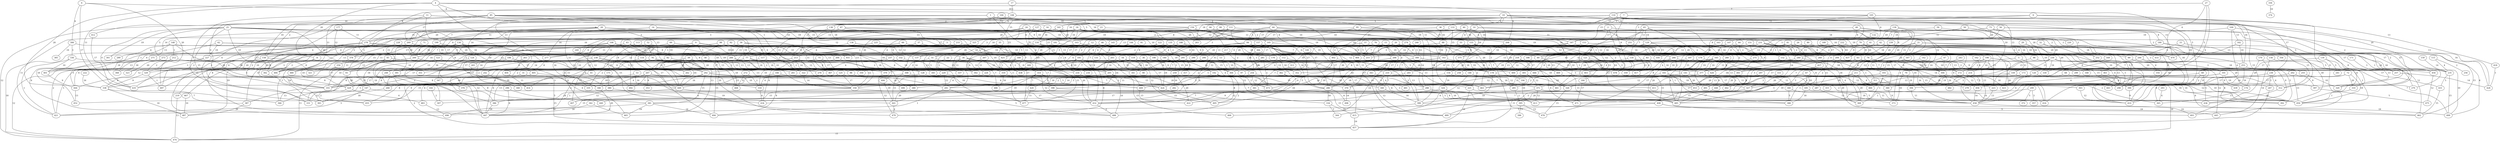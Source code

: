 graph G {
    "121" -- "257" [label="7"];
    "88" -- "143" [label="1"];
    "160" -- "477" [label="15"];
    "338" -- "487" [label="16"];
    "31" -- "268" [label="6"];
    "198" -- "474" [label="11"];
    "25" -- "145" [label="7"];
    "107" -- "186" [label="7"];
    "46" -- "280" [label="5"];
    "19" -- "132" [label="8"];
    "114" -- "494" [label="15"];
    "223" -- "458" [label="13"];
    "70" -- "373" [label="16"];
    "203" -- "259" [label="14"];
    "362" -- "495" [label="18"];
    "28" -- "199" [label="11"];
    "38" -- "103" [label="17"];
    "18" -- "283" [label="20"];
    "278" -- "355" [label="3"];
    "62" -- "227" [label="19"];
    "157" -- "284" [label="10"];
    "151" -- "442" [label="14"];
    "314" -- "432" [label="12"];
    "454" -- "475" [label="12"];
    "6" -- "497" [label="20"];
    "164" -- "307" [label="2"];
    "148" -- "301" [label="6"];
    "51" -- "400" [label="9"];
    "75" -- "128" [label="17"];
    "404" -- "414" [label="11"];
    "150" -- "181" [label="8"];
    "66" -- "93" [label="15"];
    "14" -- "406" [label="4"];
    "52" -- "223" [label="13"];
    "384" -- "473" [label="6"];
    "27" -- "458" [label="4"];
    "212" -- "454" [label="10"];
    "20" -- "275" [label="7"];
    "101" -- "388" [label="3"];
    "61" -- "429" [label="16"];
    "286" -- "432" [label="12"];
    "258" -- "443" [label="1"];
    "239" -- "416" [label="13"];
    "119" -- "407" [label="13"];
    "83" -- "235" [label="2"];
    "449" -- "452" [label="14"];
    "379" -- "479" [label="12"];
    "84" -- "114" [label="19"];
    "158" -- "258" [label="2"];
    "100" -- "111" [label="2"];
    "207" -- "492" [label="1"];
    "155" -- "196" [label="14"];
    "318" -- "434" [label="8"];
    "161" -- "420" [label="10"];
    "122" -- "477" [label="3"];
    "165" -- "285" [label="8"];
    "259" -- "270" [label="15"];
    "63" -- "319" [label="4"];
    "108" -- "470" [label="15"];
    "292" -- "381" [label="15"];
    "398" -- "496" [label="15"];
    "190" -- "221" [label="2"];
    "417" -- "463" [label="2"];
    "329" -- "338" [label="9"];
    "179" -- "379" [label="17"];
    "151" -- "240" [label="3"];
    "177" -- "378" [label="12"];
    "178" -- "298" [label="18"];
    "94" -- "149" [label="4"];
    "209" -- "357" [label="3"];
    "221" -- "457" [label="16"];
    "35" -- "51" [label="20"];
    "397" -- "475" [label="5"];
    "218" -- "400" [label="17"];
    "30" -- "302" [label="19"];
    "278" -- "451" [label="17"];
    "245" -- "288" [label="13"];
    "141" -- "453" [label="20"];
    "240" -- "327" [label="13"];
    "171" -- "257" [label="3"];
    "363" -- "394" [label="6"];
    "11" -- "463" [label="16"];
    "44" -- "129" [label="16"];
    "36" -- "399" [label="4"];
    "86" -- "202" [label="20"];
    "118" -- "255" [label="9"];
    "2" -- "478" [label="20"];
    "42" -- "252" [label="18"];
    "111" -- "140" [label="3"];
    "230" -- "393" [label="15"];
    "181" -- "266" [label="6"];
    "235" -- "499" [label="15"];
    "60" -- "436" [label="5"];
    "50" -- "107" [label="11"];
    "108" -- "269" [label="8"];
    "274" -- "296" [label="14"];
    "0" -- "307" [label="17"];
    "108" -- "158" [label="2"];
    "2" -- "224" [label="15"];
    "9" -- "445" [label="9"];
    "429" -- "483" [label="4"];
    "127" -- "421" [label="11"];
    "44" -- "113" [label="19"];
    "236" -- "312" [label="6"];
    "133" -- "143" [label="15"];
    "310" -- "450" [label="1"];
    "431" -- "462" [label="15"];
    "3" -- "346" [label="16"];
    "237" -- "242" [label="11"];
    "143" -- "154" [label="11"];
    "237" -- "446" [label="2"];
    "152" -- "210" [label="18"];
    "7" -- "38" [label="13"];
    "4" -- "358" [label="13"];
    "116" -- "190" [label="15"];
    "121" -- "441" [label="6"];
    "138" -- "233" [label="18"];
    "175" -- "380" [label="3"];
    "62" -- "388" [label="11"];
    "212" -- "474" [label="12"];
    "3" -- "433" [label="14"];
    "200" -- "480" [label="13"];
    "166" -- "455" [label="8"];
    "117" -- "205" [label="12"];
    "232" -- "288" [label="13"];
    "133" -- "153" [label="11"];
    "266" -- "367" [label="13"];
    "28" -- "278" [label="11"];
    "42" -- "121" [label="9"];
    "165" -- "183" [label="19"];
    "45" -- "96" [label="12"];
    "38" -- "310" [label="2"];
    "18" -- "215" [label="19"];
    "64" -- "316" [label="12"];
    "122" -- "286" [label="3"];
    "209" -- "413" [label="1"];
    "28" -- "389" [label="2"];
    "112" -- "141" [label="16"];
    "140" -- "364" [label="13"];
    "162" -- "172" [label="4"];
    "204" -- "450" [label="1"];
    "207" -- "380" [label="4"];
    "160" -- "499" [label="10"];
    "120" -- "371" [label="20"];
    "14" -- "449" [label="11"];
    "244" -- "443" [label="16"];
    "334" -- "344" [label="3"];
    "116" -- "227" [label="4"];
    "88" -- "281" [label="14"];
    "36" -- "424" [label="17"];
    "329" -- "497" [label="1"];
    "177" -- "278" [label="11"];
    "247" -- "457" [label="2"];
    "267" -- "438" [label="8"];
    "182" -- "470" [label="13"];
    "281" -- "401" [label="4"];
    "6" -- "366" [label="17"];
    "135" -- "290" [label="1"];
    "56" -- "270" [label="15"];
    "140" -- "305" [label="19"];
    "408" -- "489" [label="5"];
    "124" -- "366" [label="1"];
    "3" -- "200" [label="6"];
    "195" -- "215" [label="19"];
    "119" -- "255" [label="18"];
    "7" -- "418" [label="13"];
    "54" -- "447" [label="6"];
    "119" -- "235" [label="13"];
    "120" -- "460" [label="5"];
    "15" -- "410" [label="3"];
    "60" -- "390" [label="2"];
    "100" -- "138" [label="12"];
    "371" -- "450" [label="14"];
    "233" -- "363" [label="20"];
    "67" -- "340" [label="18"];
    "145" -- "492" [label="11"];
    "19" -- "478" [label="9"];
    "0" -- "479" [label="10"];
    "16" -- "116" [label="16"];
    "291" -- "488" [label="5"];
    "118" -- "322" [label="4"];
    "286" -- "498" [label="8"];
    "308" -- "441" [label="11"];
    "429" -- "455" [label="2"];
    "34" -- "319" [label="11"];
    "203" -- "398" [label="14"];
    "58" -- "350" [label="13"];
    "227" -- "338" [label="12"];
    "129" -- "352" [label="1"];
    "65" -- "143" [label="19"];
    "18" -- "359" [label="12"];
    "108" -- "138" [label="6"];
    "355" -- "366" [label="13"];
    "112" -- "345" [label="12"];
    "76" -- "456" [label="14"];
    "25" -- "351" [label="20"];
    "39" -- "398" [label="7"];
    "20" -- "343" [label="3"];
    "124" -- "314" [label="2"];
    "243" -- "304" [label="7"];
    "134" -- "200" [label="14"];
    "122" -- "213" [label="17"];
    "444" -- "452" [label="13"];
    "172" -- "423" [label="16"];
    "46" -- "158" [label="5"];
    "378" -- "383" [label="14"];
    "115" -- "235" [label="4"];
    "195" -- "362" [label="17"];
    "95" -- "128" [label="20"];
    "191" -- "192" [label="11"];
    "300" -- "432" [label="19"];
    "54" -- "370" [label="4"];
    "217" -- "254" [label="2"];
    "405" -- "488" [label="19"];
    "417" -- "442" [label="8"];
    "87" -- "295" [label="10"];
    "87" -- "447" [label="8"];
    "135" -- "425" [label="2"];
    "19" -- "235" [label="20"];
    "286" -- "334" [label="18"];
    "131" -- "205" [label="8"];
    "113" -- "447" [label="8"];
    "173" -- "327" [label="13"];
    "358" -- "432" [label="17"];
    "159" -- "235" [label="14"];
    "85" -- "412" [label="10"];
    "165" -- "485" [label="20"];
    "178" -- "285" [label="16"];
    "336" -- "421" [label="1"];
    "153" -- "192" [label="6"];
    "27" -- "433" [label="6"];
    "135" -- "497" [label="10"];
    "202" -- "397" [label="9"];
    "236" -- "247" [label="3"];
    "292" -- "450" [label="14"];
    "77" -- "207" [label="9"];
    "19" -- "438" [label="16"];
    "111" -- "224" [label="5"];
    "136" -- "449" [label="19"];
    "346" -- "447" [label="20"];
    "230" -- "355" [label="2"];
    "111" -- "393" [label="13"];
    "190" -- "259" [label="18"];
    "110" -- "161" [label="5"];
    "125" -- "457" [label="2"];
    "39" -- "380" [label="15"];
    "111" -- "286" [label="17"];
    "148" -- "386" [label="6"];
    "11" -- "16" [label="3"];
    "94" -- "195" [label="2"];
    "88" -- "470" [label="16"];
    "192" -- "488" [label="2"];
    "87" -- "208" [label="14"];
    "297" -- "298" [label="12"];
    "382" -- "429" [label="8"];
    "61" -- "398" [label="10"];
    "157" -- "464" [label="6"];
    "188" -- "477" [label="17"];
    "402" -- "403" [label="19"];
    "104" -- "374" [label="10"];
    "206" -- "326" [label="10"];
    "324" -- "381" [label="15"];
    "129" -- "152" [label="2"];
    "81" -- "425" [label="16"];
    "84" -- "288" [label="11"];
    "324" -- "416" [label="15"];
    "109" -- "454" [label="2"];
    "21" -- "485" [label="2"];
    "18" -- "425" [label="15"];
    "190" -- "424" [label="19"];
    "24" -- "414" [label="2"];
    "225" -- "281" [label="13"];
    "92" -- "266" [label="20"];
    "10" -- "350" [label="11"];
    "19" -- "325" [label="15"];
    "127" -- "384" [label="10"];
    "259" -- "282" [label="16"];
    "0" -- "58" [label="1"];
    "138" -- "237" [label="12"];
    "27" -- "315" [label="5"];
    "50" -- "252" [label="3"];
    "295" -- "478" [label="19"];
    "0" -- "219" [label="6"];
    "209" -- "372" [label="5"];
    "28" -- "304" [label="5"];
    "45" -- "386" [label="19"];
    "46" -- "358" [label="17"];
    "238" -- "394" [label="10"];
    "195" -- "358" [label="18"];
    "34" -- "432" [label="20"];
    "99" -- "186" [label="16"];
    "139" -- "377" [label="3"];
    "343" -- "358" [label="11"];
    "207" -- "287" [label="2"];
    "46" -- "458" [label="9"];
    "336" -- "401" [label="10"];
    "9" -- "187" [label="15"];
    "56" -- "179" [label="5"];
    "63" -- "299" [label="4"];
    "361" -- "407" [label="7"];
    "207" -- "221" [label="20"];
    "312" -- "436" [label="19"];
    "278" -- "497" [label="3"];
    "360" -- "373" [label="9"];
    "100" -- "114" [label="3"];
    "154" -- "358" [label="5"];
    "193" -- "326" [label="13"];
    "145" -- "390" [label="5"];
    "14" -- "181" [label="14"];
    "57" -- "288" [label="14"];
    "150" -- "155" [label="10"];
    "63" -- "229" [label="1"];
    "155" -- "389" [label="8"];
    "334" -- "415" [label="14"];
    "110" -- "172" [label="10"];
    "295" -- "341" [label="7"];
    "4" -- "338" [label="20"];
    "21" -- "49" [label="1"];
    "314" -- "407" [label="19"];
    "85" -- "158" [label="19"];
    "28" -- "277" [label="14"];
    "65" -- "370" [label="13"];
    "185" -- "388" [label="16"];
    "43" -- "96" [label="8"];
    "77" -- "329" [label="8"];
    "264" -- "292" [label="15"];
    "190" -- "311" [label="3"];
    "67" -- "411" [label="20"];
    "196" -- "458" [label="13"];
    "110" -- "206" [label="17"];
    "163" -- "238" [label="4"];
    "100" -- "277" [label="13"];
    "77" -- "229" [label="2"];
    "73" -- "417" [label="13"];
    "83" -- "291" [label="2"];
    "229" -- "473" [label="7"];
    "469" -- "485" [label="11"];
    "57" -- "137" [label="9"];
    "49" -- "305" [label="13"];
    "62" -- "451" [label="19"];
    "81" -- "257" [label="17"];
    "31" -- "457" [label="15"];
    "17" -- "208" [label="9"];
    "71" -- "200" [label="19"];
    "190" -- "272" [label="14"];
    "129" -- "316" [label="15"];
    "120" -- "312" [label="7"];
    "235" -- "431" [label="5"];
    "105" -- "161" [label="1"];
    "37" -- "49" [label="2"];
    "300" -- "426" [label="3"];
    "54" -- "495" [label="12"];
    "147" -- "421" [label="5"];
    "358" -- "440" [label="15"];
    "52" -- "76" [label="17"];
    "448" -- "485" [label="17"];
    "208" -- "390" [label="7"];
    "153" -- "252" [label="4"];
    "140" -- "447" [label="2"];
    "140" -- "254" [label="15"];
    "377" -- "389" [label="20"];
    "127" -- "274" [label="2"];
    "177" -- "355" [label="17"];
    "17" -- "278" [label="8"];
    "86" -- "415" [label="3"];
    "196" -- "258" [label="15"];
    "38" -- "145" [label="17"];
    "129" -- "200" [label="4"];
    "135" -- "491" [label="11"];
    "204" -- "448" [label="5"];
    "62" -- "474" [label="18"];
    "101" -- "439" [label="9"];
    "137" -- "229" [label="14"];
    "186" -- "343" [label="20"];
    "311" -- "457" [label="11"];
    "161" -- "199" [label="3"];
    "136" -- "140" [label="10"];
    "163" -- "270" [label="16"];
    "292" -- "409" [label="18"];
    "52" -- "401" [label="1"];
    "81" -- "437" [label="5"];
    "44" -- "399" [label="19"];
    "387" -- "487" [label="20"];
    "72" -- "450" [label="19"];
    "46" -- "452" [label="18"];
    "139" -- "231" [label="19"];
    "77" -- "358" [label="12"];
    "23" -- "231" [label="19"];
    "281" -- "473" [label="1"];
    "30" -- "487" [label="6"];
    "110" -- "359" [label="8"];
    "380" -- "441" [label="8"];
    "87" -- "325" [label="13"];
    "28" -- "157" [label="19"];
    "146" -- "434" [label="12"];
    "148" -- "289" [label="13"];
    "198" -- "216" [label="10"];
    "332" -- "377" [label="20"];
    "58" -- "262" [label="7"];
    "25" -- "369" [label="12"];
    "161" -- "325" [label="6"];
    "313" -- "361" [label="7"];
    "231" -- "320" [label="8"];
    "110" -- "451" [label="2"];
    "219" -- "474" [label="13"];
    "125" -- "315" [label="12"];
    "64" -- "152" [label="2"];
    "41" -- "397" [label="1"];
    "253" -- "335" [label="2"];
    "424" -- "495" [label="7"];
    "239" -- "437" [label="20"];
    "143" -- "359" [label="13"];
    "183" -- "365" [label="2"];
    "381" -- "494" [label="14"];
    "134" -- "376" [label="16"];
    "403" -- "409" [label="12"];
    "25" -- "477" [label="18"];
    "72" -- "310" [label="20"];
    "32" -- "89" [label="18"];
    "274" -- "373" [label="4"];
    "208" -- "375" [label="10"];
    "233" -- "267" [label="18"];
    "51" -- "261" [label="2"];
    "244" -- "326" [label="17"];
    "4" -- "298" [label="5"];
    "67" -- "474" [label="19"];
    "47" -- "211" [label="10"];
    "57" -- "206" [label="5"];
    "81" -- "260" [label="8"];
    "144" -- "156" [label="13"];
    "26" -- "356" [label="6"];
    "295" -- "438" [label="14"];
    "92" -- "434" [label="15"];
    "304" -- "482" [label="16"];
    "174" -- "365" [label="17"];
    "65" -- "141" [label="14"];
    "15" -- "162" [label="20"];
    "319" -- "349" [label="15"];
    "198" -- "463" [label="13"];
    "105" -- "251" [label="1"];
    "59" -- "458" [label="9"];
    "26" -- "473" [label="6"];
    "19" -- "150" [label="6"];
    "48" -- "129" [label="9"];
    "15" -- "425" [label="17"];
    "12" -- "286" [label="16"];
    "73" -- "180" [label="8"];
    "240" -- "304" [label="17"];
    "292" -- "449" [label="16"];
    "12" -- "425" [label="5"];
    "134" -- "250" [label="8"];
    "10" -- "55" [label="6"];
    "103" -- "112" [label="3"];
    "25" -- "301" [label="19"];
    "284" -- "359" [label="4"];
    "0" -- "34" [label="19"];
    "339" -- "355" [label="2"];
    "5" -- "377" [label="3"];
    "57" -- "426" [label="2"];
    "377" -- "458" [label="2"];
    "149" -- "313" [label="19"];
    "41" -- "51" [label="3"];
    "297" -- "370" [label="8"];
    "55" -- "461" [label="18"];
    "84" -- "401" [label="6"];
    "4" -- "105" [label="19"];
    "73" -- "298" [label="18"];
    "110" -- "253" [label="16"];
    "250" -- "429" [label="10"];
    "210" -- "408" [label="11"];
    "184" -- "471" [label="17"];
    "161" -- "251" [label="11"];
    "100" -- "415" [label="20"];
    "150" -- "447" [label="18"];
    "132" -- "448" [label="4"];
    "339" -- "450" [label="12"];
    "406" -- "441" [label="19"];
    "441" -- "479" [label="2"];
    "415" -- "457" [label="19"];
    "34" -- "486" [label="7"];
    "246" -- "300" [label="14"];
    "305" -- "471" [label="8"];
    "274" -- "390" [label="10"];
    "214" -- "456" [label="5"];
    "362" -- "481" [label="18"];
    "45" -- "444" [label="3"];
    "293" -- "365" [label="4"];
    "458" -- "493" [label="19"];
    "38" -- "88" [label="16"];
    "274" -- "467" [label="20"];
    "394" -- "458" [label="11"];
    "363" -- "392" [label="6"];
    "192" -- "495" [label="8"];
    "191" -- "440" [label="8"];
    "114" -- "417" [label="12"];
    "155" -- "234" [label="3"];
    "345" -- "424" [label="5"];
    "169" -- "330" [label="8"];
    "117" -- "379" [label="18"];
    "85" -- "205" [label="15"];
    "9" -- "150" [label="12"];
    "224" -- "326" [label="12"];
    "370" -- "498" [label="14"];
    "308" -- "483" [label="6"];
    "20" -- "364" [label="14"];
    "306" -- "385" [label="19"];
    "205" -- "390" [label="11"];
    "285" -- "395" [label="2"];
    "254" -- "473" [label="12"];
    "155" -- "218" [label="18"];
    "130" -- "241" [label="5"];
    "165" -- "424" [label="5"];
    "82" -- "331" [label="8"];
    "187" -- "218" [label="9"];
    "106" -- "345" [label="13"];
    "17" -- "108" [label="1"];
    "147" -- "436" [label="8"];
    "145" -- "160" [label="2"];
    "144" -- "205" [label="7"];
    "34" -- "178" [label="18"];
    "208" -- "400" [label="16"];
    "302" -- "424" [label="2"];
    "305" -- "490" [label="6"];
    "75" -- "97" [label="8"];
    "200" -- "465" [label="4"];
    "8" -- "382" [label="2"];
    "116" -- "300" [label="9"];
    "266" -- "276" [label="13"];
    "56" -- "428" [label="16"];
    "183" -- "435" [label="17"];
    "432" -- "488" [label="2"];
    "134" -- "230" [label="15"];
    "76" -- "490" [label="13"];
    "198" -- "484" [label="11"];
    "42" -- "197" [label="15"];
    "128" -- "387" [label="5"];
    "98" -- "191" [label="15"];
    "253" -- "499" [label="7"];
    "342" -- "465" [label="4"];
    "122" -- "178" [label="12"];
    "237" -- "421" [label="3"];
    "339" -- "360" [label="19"];
    "43" -- "273" [label="4"];
    "304" -- "456" [label="12"];
    "21" -- "298" [label="7"];
    "483" -- "496" [label="13"];
    "210" -- "349" [label="7"];
    "264" -- "341" [label="9"];
    "409" -- "422" [label="15"];
    "121" -- "403" [label="14"];
    "99" -- "181" [label="12"];
    "170" -- "174" [label="20"];
    "327" -- "399" [label="19"];
    "273" -- "323" [label="20"];
    "150" -- "308" [label="11"];
    "109" -- "182" [label="13"];
    "106" -- "335" [label="17"];
    "156" -- "493" [label="14"];
    "343" -- "453" [label="7"];
    "148" -- "212" [label="1"];
    "4" -- "435" [label="11"];
    "81" -- "387" [label="17"];
    "33" -- "320" [label="14"];
    "160" -- "444" [label="6"];
    "218" -- "287" [label="11"];
    "294" -- "304" [label="5"];
    "179" -- "235" [label="9"];
    "196" -- "214" [label="10"];
    "196" -- "422" [label="3"];
    "134" -- "410" [label="4"];
    "48" -- "97" [label="2"];
    "457" -- "474" [label="15"];
    "2" -- "364" [label="20"];
    "230" -- "330" [label="19"];
    "73" -- "145" [label="13"];
    "139" -- "251" [label="18"];
    "154" -- "326" [label="19"];
    "390" -- "410" [label="9"];
    "238" -- "292" [label="5"];
    "146" -- "303" [label="17"];
    "205" -- "413" [label="3"];
    "55" -- "375" [label="5"];
    "69" -- "82" [label="19"];
    "123" -- "261" [label="8"];
    "1" -- "432" [label="6"];
    "72" -- "279" [label="16"];
    "170" -- "236" [label="1"];
    "231" -- "327" [label="11"];
    "255" -- "320" [label="10"];
    "66" -- "469" [label="20"];
    "239" -- "240" [label="18"];
    "229" -- "318" [label="6"];
    "106" -- "391" [label="8"];
    "188" -- "499" [label="6"];
    "401" -- "444" [label="9"];
    "156" -- "257" [label="5"];
    "103" -- "291" [label="12"];
    "192" -- "334" [label="7"];
    "349" -- "399" [label="16"];
    "202" -- "327" [label="17"];
    "147" -- "331" [label="12"];
    "150" -- "437" [label="16"];
    "150" -- "489" [label="17"];
    "166" -- "463" [label="5"];
    "158" -- "323" [label="2"];
    "157" -- "435" [label="20"];
    "127" -- "249" [label="20"];
    "141" -- "463" [label="12"];
    "46" -- "143" [label="7"];
    "95" -- "230" [label="18"];
    "292" -- "444" [label="8"];
    "342" -- "496" [label="18"];
    "272" -- "318" [label="2"];
    "53" -- "346" [label="18"];
    "259" -- "422" [label="20"];
    "218" -- "245" [label="19"];
    "211" -- "453" [label="2"];
    "3" -- "196" [label="12"];
    "306" -- "336" [label="3"];
    "228" -- "378" [label="2"];
    "72" -- "410" [label="8"];
    "402" -- "432" [label="5"];
    "85" -- "269" [label="17"];
    "380" -- "386" [label="12"];
    "15" -- "382" [label="11"];
    "79" -- "437" [label="10"];
    "196" -- "416" [label="20"];
    "139" -- "220" [label="20"];
    "191" -- "205" [label="10"];
    "238" -- "355" [label="10"];
    "152" -- "247" [label="20"];
    "36" -- "259" [label="3"];
    "237" -- "319" [label="15"];
    "133" -- "187" [label="6"];
    "108" -- "456" [label="19"];
    "155" -- "451" [label="7"];
    "109" -- "195" [label="19"];
    "11" -- "376" [label="5"];
    "48" -- "67" [label="20"];
    "284" -- "493" [label="20"];
    "54" -- "90" [label="11"];
    "314" -- "485" [label="6"];
    "399" -- "499" [label="19"];
    "119" -- "351" [label="8"];
    "144" -- "461" [label="3"];
    "412" -- "435" [label="17"];
    "108" -- "428" [label="13"];
    "395" -- "396" [label="13"];
    "117" -- "335" [label="6"];
    "84" -- "244" [label="1"];
    "206" -- "318" [label="10"];
    "127" -- "399" [label="7"];
    "213" -- "268" [label="19"];
    "36" -- "364" [label="15"];
    "60" -- "494" [label="5"];
    "180" -- "206" [label="4"];
    "228" -- "322" [label="10"];
    "266" -- "364" [label="8"];
    "70" -- "383" [label="15"];
    "18" -- "331" [label="2"];
    "25" -- "455" [label="15"];
    "275" -- "458" [label="16"];
    "65" -- "118" [label="7"];
    "237" -- "337" [label="10"];
    "98" -- "203" [label="10"];
    "91" -- "119" [label="9"];
    "191" -- "311" [label="7"];
    "4" -- "128" [label="1"];
    "68" -- "397" [label="17"];
    "69" -- "229" [label="13"];
    "82" -- "205" [label="2"];
    "192" -- "361" [label="2"];
    "347" -- "440" [label="8"];
    "187" -- "263" [label="17"];
    "152" -- "453" [label="18"];
    "181" -- "215" [label="20"];
    "403" -- "460" [label="11"];
    "210" -- "376" [label="5"];
    "263" -- "346" [label="2"];
    "76" -- "93" [label="14"];
    "151" -- "461" [label="10"];
    "408" -- "462" [label="19"];
    "398" -- "436" [label="16"];
    "110" -- "339" [label="13"];
    "386" -- "447" [label="19"];
    "257" -- "428" [label="14"];
    "105" -- "236" [label="17"];
    "120" -- "471" [label="19"];
    "296" -- "381" [label="5"];
    "206" -- "434" [label="8"];
    "180" -- "426" [label="14"];
    "148" -- "449" [label="17"];
    "66" -- "137" [label="12"];
    "449" -- "471" [label="9"];
    "1" -- "23" [label="1"];
    "26" -- "204" [label="2"];
    "222" -- "338" [label="16"];
    "271" -- "401" [label="18"];
    "21" -- "169" [label="20"];
    "9" -- "493" [label="15"];
    "227" -- "329" [label="3"];
    "121" -- "178" [label="8"];
    "96" -- "291" [label="1"];
    "275" -- "403" [label="10"];
    "267" -- "314" [label="15"];
    "197" -- "276" [label="8"];
    "309" -- "416" [label="7"];
    "95" -- "155" [label="15"];
    "232" -- "356" [label="16"];
    "40" -- "155" [label="16"];
    "89" -- "101" [label="3"];
    "237" -- "469" [label="1"];
    "30" -- "210" [label="1"];
    "11" -- "492" [label="3"];
    "194" -- "413" [label="10"];
    "211" -- "360" [label="4"];
    "81" -- "154" [label="15"];
    "269" -- "484" [label="13"];
    "92" -- "295" [label="12"];
    "1" -- "312" [label="5"];
    "381" -- "465" [label="19"];
    "101" -- "346" [label="3"];
    "30" -- "77" [label="19"];
    "15" -- "215" [label="9"];
    "211" -- "369" [label="20"];
    "381" -- "421" [label="14"];
    "12" -- "198" [label="11"];
    "37" -- "277" [label="1"];
    "230" -- "431" [label="17"];
    "47" -- "172" [label="7"];
    "48" -- "74" [label="8"];
    "79" -- "154" [label="15"];
    "473" -- "489" [label="15"];
    "340" -- "373" [label="18"];
    "182" -- "253" [label="19"];
    "123" -- "248" [label="13"];
    "166" -- "185" [label="9"];
    "37" -- "176" [label="4"];
    "142" -- "304" [label="11"];
    "7" -- "116" [label="16"];
    "254" -- "355" [label="15"];
    "281" -- "453" [label="3"];
    "81" -- "89" [label="3"];
    "185" -- "458" [label="11"];
    "314" -- "371" [label="19"];
    "85" -- "217" [label="5"];
    "303" -- "410" [label="12"];
    "65" -- "129" [label="14"];
    "225" -- "347" [label="12"];
    "326" -- "476" [label="15"];
    "183" -- "388" [label="2"];
    "389" -- "441" [label="20"];
    "273" -- "368" [label="18"];
    "114" -- "421" [label="2"];
    "94" -- "200" [label="8"];
    "244" -- "255" [label="18"];
    "274" -- "308" [label="11"];
    "87" -- "484" [label="2"];
    "266" -- "449" [label="14"];
    "134" -- "378" [label="17"];
    "23" -- "376" [label="14"];
    "197" -- "392" [label="5"];
    "418" -- "428" [label="1"];
    "154" -- "324" [label="19"];
    "144" -- "465" [label="13"];
    "123" -- "391" [label="18"];
    "0" -- "119" [label="1"];
    "178" -- "344" [label="6"];
    "77" -- "234" [label="14"];
    "426" -- "448" [label="3"];
    "19" -- "283" [label="18"];
    "53" -- "449" [label="16"];
    "205" -- "466" [label="15"];
    "84" -- "294" [label="11"];
    "361" -- "408" [label="5"];
    "95" -- "144" [label="10"];
    "269" -- "379" [label="19"];
    "22" -- "224" [label="2"];
    "85" -- "432" [label="7"];
    "195" -- "295" [label="6"];
    "155" -- "194" [label="3"];
    "1" -- "355" [label="9"];
    "212" -- "329" [label="2"];
    "308" -- "409" [label="6"];
    "311" -- "450" [label="16"];
    "173" -- "462" [label="6"];
    "207" -- "386" [label="13"];
    "278" -- "409" [label="5"];
    "106" -- "360" [label="11"];
    "24" -- "119" [label="11"];
    "211" -- "448" [label="19"];
    "224" -- "268" [label="5"];
    "180" -- "312" [label="15"];
    "135" -- "260" [label="5"];
    "63" -- "168" [label="13"];
    "11" -- "383" [label="6"];
    "33" -- "244" [label="5"];
    "197" -- "417" [label="15"];
    "40" -- "70" [label="12"];
    "120" -- "450" [label="10"];
    "160" -- "314" [label="1"];
    "93" -- "147" [label="10"];
    "6" -- "306" [label="9"];
    "144" -- "191" [label="6"];
    "26" -- "476" [label="17"];
    "39" -- "468" [label="18"];
    "24" -- "103" [label="9"];
    "106" -- "238" [label="11"];
    "265" -- "414" [label="17"];
    "98" -- "468" [label="7"];
    "205" -- "455" [label="9"];
    "10" -- "309" [label="13"];
    "425" -- "438" [label="11"];
    "24" -- "278" [label="20"];
    "34" -- "321" [label="10"];
    "319" -- "486" [label="16"];
    "35" -- "216" [label="19"];
    "2" -- "443" [label="3"];
    "167" -- "193" [label="2"];
    "192" -- "449" [label="14"];
    "405" -- "429" [label="2"];
    "44" -- "84" [label="1"];
    "105" -- "151" [label="6"];
    "322" -- "358" [label="14"];
    "107" -- "462" [label="15"];
    "25" -- "321" [label="19"];
    "305" -- "371" [label="12"];
    "84" -- "286" [label="17"];
    "245" -- "286" [label="18"];
    "377" -- "491" [label="9"];
    "294" -- "414" [label="6"];
    "189" -- "204" [label="10"];
    "111" -- "187" [label="11"];
    "70" -- "394" [label="19"];
    "249" -- "318" [label="12"];
    "73" -- "253" [label="2"];
    "284" -- "417" [label="2"];
    "206" -- "224" [label="15"];
    "221" -- "416" [label="5"];
    "166" -- "389" [label="16"];
    "268" -- "383" [label="18"];
    "274" -- "300" [label="5"];
    "113" -- "292" [label="8"];
    "271" -- "279" [label="1"];
    "230" -- "339" [label="11"];
    "314" -- "335" [label="6"];
    "111" -- "494" [label="17"];
    "14" -- "248" [label="15"];
    "231" -- "240" [label="5"];
    "101" -- "174" [label="19"];
    "28" -- "271" [label="14"];
    "251" -- "280" [label="20"];
    "280" -- "485" [label="4"];
    "108" -- "476" [label="3"];
    "85" -- "480" [label="11"];
    "110" -- "331" [label="4"];
    "40" -- "337" [label="4"];
    "20" -- "300" [label="8"];
    "25" -- "435" [label="9"];
    "67" -- "489" [label="20"];
    "271" -- "368" [label="13"];
    "73" -- "137" [label="3"];
    "8" -- "484" [label="8"];
    "427" -- "442" [label="7"];
    "39" -- "322" [label="20"];
    "29" -- "86" [label="14"];
    "165" -- "377" [label="6"];
    "125" -- "358" [label="17"];
    "291" -- "447" [label="1"];
    "231" -- "427" [label="2"];
    "76" -- "248" [label="12"];
    "5" -- "390" [label="15"];
    "116" -- "435" [label="18"];
    "272" -- "468" [label="8"];
    "199" -- "263" [label="20"];
    "1" -- "242" [label="14"];
    "54" -- "146" [label="15"];
    "25" -- "273" [label="5"];
    "284" -- "479" [label="14"];
    "107" -- "216" [label="4"];
    "42" -- "454" [label="17"];
    "118" -- "478" [label="4"];
    "288" -- "392" [label="7"];
    "6" -- "108" [label="9"];
    "309" -- "366" [label="8"];
    "133" -- "269" [label="13"];
    "254" -- "461" [label="19"];
    "7" -- "49" [label="3"];
    "59" -- "163" [label="7"];
    "2" -- "187" [label="17"];
    "69" -- "277" [label="11"];
    "161" -- "195" [label="10"];
    "21" -- "284" [label="11"];
    "153" -- "478" [label="2"];
    "54" -- "172" [label="20"];
    "206" -- "436" [label="9"];
    "1" -- "135" [label="16"];
    "340" -- "388" [label="5"];
    "242" -- "348" [label="20"];
    "176" -- "352" [label="16"];
    "55" -- "77" [label="20"];
    "236" -- "327" [label="8"];
    "98" -- "378" [label="7"];
    "34" -- "362" [label="1"];
    "188" -- "295" [label="10"];
    "107" -- "215" [label="20"];
    "142" -- "297" [label="2"];
    "85" -- "150" [label="19"];
    "116" -- "462" [label="12"];
    "180" -- "392" [label="18"];
    "12" -- "364" [label="19"];
    "51" -- "302" [label="5"];
    "408" -- "445" [label="5"];
    "68" -- "485" [label="4"];
    "467" -- "487" [label="10"];
    "130" -- "320" [label="6"];
    "258" -- "429" [label="18"];
    "274" -- "377" [label="9"];
    "79" -- "223" [label="11"];
    "277" -- "404" [label="8"];
    "333" -- "491" [label="20"];
    "193" -- "223" [label="20"];
    "332" -- "338" [label="17"];
    "158" -- "382" [label="8"];
    "122" -- "295" [label="4"];
    "78" -- "369" [label="18"];
    "78" -- "137" [label="20"];
    "338" -- "387" [label="7"];
    "166" -- "494" [label="8"];
    "89" -- "354" [label="6"];
    "141" -- "298" [label="4"];
    "108" -- "474" [label="12"];
    "75" -- "447" [label="12"];
    "371" -- "386" [label="17"];
    "134" -- "238" [label="16"];
    "29" -- "120" [label="10"];
    "113" -- "264" [label="8"];
    "202" -- "450" [label="13"];
    "251" -- "463" [label="12"];
    "325" -- "332" [label="6"];
    "37" -- "262" [label="12"];
    "28" -- "309" [label="17"];
    "216" -- "488" [label="10"];
    "186" -- "393" [label="16"];
    "213" -- "478" [label="10"];
    "32" -- "230" [label="20"];
    "210" -- "489" [label="12"];
    "233" -- "276" [label="10"];
    "395" -- "476" [label="13"];
    "128" -- "411" [label="17"];
    "229" -- "291" [label="12"];
    "166" -- "355" [label="15"];
    "288" -- "307" [label="1"];
    "213" -- "379" [label="12"];
    "38" -- "464" [label="10"];
    "24" -- "316" [label="19"];
    "65" -- "470" [label="3"];
    "140" -- "317" [label="5"];
    "127" -- "265" [label="16"];
    "253" -- "410" [label="19"];
    "76" -- "345" [label="13"];
    "56" -- "187" [label="19"];
    "187" -- "423" [label="2"];
    "74" -- "365" [label="8"];
    "231" -- "487" [label="19"];
    "237" -- "377" [label="5"];
    "74" -- "154" [label="13"];
    "204" -- "258" [label="18"];
    "80" -- "260" [label="17"];
    "4" -- "8" [label="20"];
    "18" -- "116" [label="10"];
    "193" -- "369" [label="1"];
    "43" -- "76" [label="14"];
    "399" -- "466" [label="7"];
    "306" -- "450" [label="13"];
    "10" -- "244" [label="2"];
    "155" -- "184" [label="12"];
    "295" -- "404" [label="7"];
    "115" -- "256" [label="2"];
    "107" -- "196" [label="2"];
    "27" -- "110" [label="7"];
    "371" -- "413" [label="12"];
    "191" -- "479" [label="8"];
    "13" -- "364" [label="3"];
    "85" -- "425" [label="15"];
    "420" -- "477" [label="11"];
    "143" -- "286" [label="16"];
    "65" -- "485" [label="10"];
    "10" -- "437" [label="19"];
    "456" -- "458" [label="14"];
    "314" -- "420" [label="7"];
    "287" -- "369" [label="15"];
    "296" -- "447" [label="6"];
    "336" -- "405" [label="18"];
    "109" -- "410" [label="4"];
    "130" -- "446" [label="17"];
    "18" -- "496" [label="11"];
    "230" -- "445" [label="12"];
    "207" -- "353" [label="8"];
    "206" -- "287" [label="8"];
}
